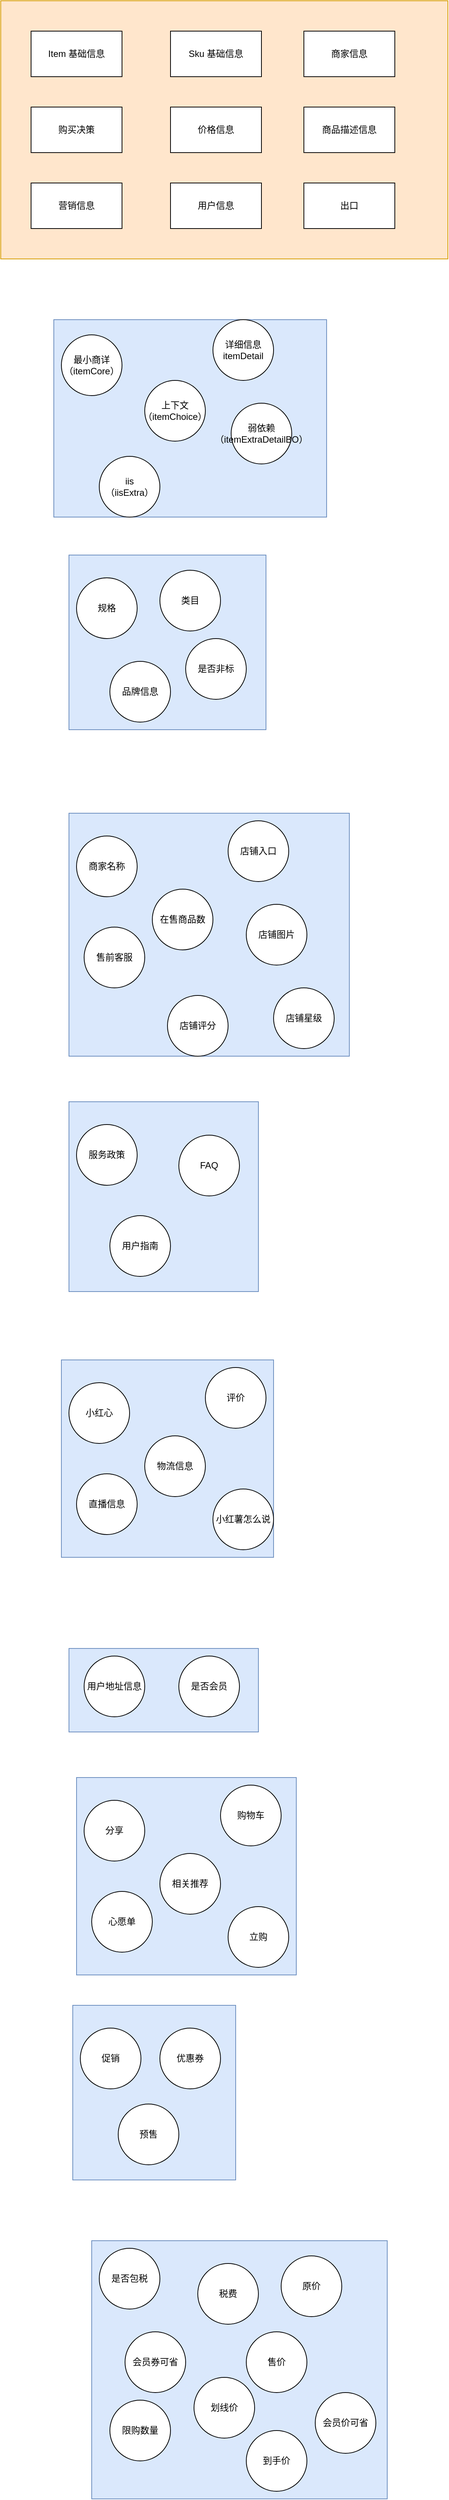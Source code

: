 <mxfile version="21.1.8" type="github">
  <diagram name="第 1 页" id="hnl4zTZP_lf2N3aM8Mw6">
    <mxGraphModel dx="1434" dy="764" grid="1" gridSize="10" guides="1" tooltips="1" connect="1" arrows="1" fold="1" page="1" pageScale="1" pageWidth="827" pageHeight="1169" math="0" shadow="0">
      <root>
        <mxCell id="0" />
        <mxCell id="1" parent="0" />
        <mxCell id="sjH3Df5aru3JqIkvI1at-2" value="" style="rounded=0;whiteSpace=wrap;html=1;fillColor=#ffe6cc;strokeColor=#d79b00;" parent="1" vertex="1">
          <mxGeometry x="70" y="260" width="590" height="340" as="geometry" />
        </mxCell>
        <mxCell id="sjH3Df5aru3JqIkvI1at-3" value="Item 基础信息" style="rounded=0;whiteSpace=wrap;html=1;" parent="1" vertex="1">
          <mxGeometry x="110" y="300" width="120" height="60" as="geometry" />
        </mxCell>
        <mxCell id="sjH3Df5aru3JqIkvI1at-4" value="Sku 基础信息" style="rounded=0;whiteSpace=wrap;html=1;" parent="1" vertex="1">
          <mxGeometry x="294" y="300" width="120" height="60" as="geometry" />
        </mxCell>
        <mxCell id="sjH3Df5aru3JqIkvI1at-5" value="商家信息" style="rounded=0;whiteSpace=wrap;html=1;" parent="1" vertex="1">
          <mxGeometry x="470" y="300" width="120" height="60" as="geometry" />
        </mxCell>
        <mxCell id="sjH3Df5aru3JqIkvI1at-6" value="商品描述信息" style="rounded=0;whiteSpace=wrap;html=1;" parent="1" vertex="1">
          <mxGeometry x="470" y="400" width="120" height="60" as="geometry" />
        </mxCell>
        <mxCell id="sjH3Df5aru3JqIkvI1at-7" value="购买决策" style="rounded=0;whiteSpace=wrap;html=1;" parent="1" vertex="1">
          <mxGeometry x="110" y="400" width="120" height="60" as="geometry" />
        </mxCell>
        <mxCell id="sjH3Df5aru3JqIkvI1at-8" value="价格信息" style="rounded=0;whiteSpace=wrap;html=1;" parent="1" vertex="1">
          <mxGeometry x="294" y="400" width="120" height="60" as="geometry" />
        </mxCell>
        <mxCell id="sjH3Df5aru3JqIkvI1at-9" value="出口" style="rounded=0;whiteSpace=wrap;html=1;" parent="1" vertex="1">
          <mxGeometry x="470" y="500" width="120" height="60" as="geometry" />
        </mxCell>
        <mxCell id="sjH3Df5aru3JqIkvI1at-10" value="营销信息" style="rounded=0;whiteSpace=wrap;html=1;" parent="1" vertex="1">
          <mxGeometry x="110" y="500" width="120" height="60" as="geometry" />
        </mxCell>
        <mxCell id="sjH3Df5aru3JqIkvI1at-11" value="用户信息" style="rounded=0;whiteSpace=wrap;html=1;" parent="1" vertex="1">
          <mxGeometry x="294" y="500" width="120" height="60" as="geometry" />
        </mxCell>
        <mxCell id="ehDuROQOGg_QTdkmSs0q-1" value="" style="rounded=0;whiteSpace=wrap;html=1;fillColor=#dae8fc;strokeColor=#6c8ebf;" vertex="1" parent="1">
          <mxGeometry x="140" y="680" width="360" height="260" as="geometry" />
        </mxCell>
        <mxCell id="ehDuROQOGg_QTdkmSs0q-2" value="最小商详&lt;br&gt;（itemCore）" style="ellipse;whiteSpace=wrap;html=1;aspect=fixed;" vertex="1" parent="1">
          <mxGeometry x="150" y="700" width="80" height="80" as="geometry" />
        </mxCell>
        <mxCell id="ehDuROQOGg_QTdkmSs0q-3" value="上下文&lt;br&gt;（itemChoice）" style="ellipse;whiteSpace=wrap;html=1;aspect=fixed;" vertex="1" parent="1">
          <mxGeometry x="260" y="760" width="80" height="80" as="geometry" />
        </mxCell>
        <mxCell id="ehDuROQOGg_QTdkmSs0q-4" value="详细信息&lt;br&gt;itemDetail" style="ellipse;whiteSpace=wrap;html=1;aspect=fixed;" vertex="1" parent="1">
          <mxGeometry x="350" y="680" width="80" height="80" as="geometry" />
        </mxCell>
        <mxCell id="ehDuROQOGg_QTdkmSs0q-5" value="弱依赖&lt;br&gt;（itemExtraDetailBO）" style="ellipse;whiteSpace=wrap;html=1;aspect=fixed;" vertex="1" parent="1">
          <mxGeometry x="374" y="790" width="80" height="80" as="geometry" />
        </mxCell>
        <mxCell id="ehDuROQOGg_QTdkmSs0q-6" value="iis&lt;br&gt;（iisExtra）" style="ellipse;whiteSpace=wrap;html=1;aspect=fixed;" vertex="1" parent="1">
          <mxGeometry x="200" y="860" width="80" height="80" as="geometry" />
        </mxCell>
        <mxCell id="ehDuROQOGg_QTdkmSs0q-7" value="" style="rounded=0;whiteSpace=wrap;html=1;fillColor=#dae8fc;strokeColor=#6c8ebf;" vertex="1" parent="1">
          <mxGeometry x="160" y="990" width="260" height="230" as="geometry" />
        </mxCell>
        <mxCell id="ehDuROQOGg_QTdkmSs0q-8" value="规格" style="ellipse;whiteSpace=wrap;html=1;aspect=fixed;" vertex="1" parent="1">
          <mxGeometry x="170" y="1020" width="80" height="80" as="geometry" />
        </mxCell>
        <mxCell id="ehDuROQOGg_QTdkmSs0q-9" value="类目" style="ellipse;whiteSpace=wrap;html=1;aspect=fixed;" vertex="1" parent="1">
          <mxGeometry x="280" y="1010" width="80" height="80" as="geometry" />
        </mxCell>
        <mxCell id="ehDuROQOGg_QTdkmSs0q-10" value="是否非标" style="ellipse;whiteSpace=wrap;html=1;aspect=fixed;" vertex="1" parent="1">
          <mxGeometry x="314" y="1100" width="80" height="80" as="geometry" />
        </mxCell>
        <mxCell id="ehDuROQOGg_QTdkmSs0q-11" value="品牌信息" style="ellipse;whiteSpace=wrap;html=1;aspect=fixed;" vertex="1" parent="1">
          <mxGeometry x="214" y="1130" width="80" height="80" as="geometry" />
        </mxCell>
        <mxCell id="ehDuROQOGg_QTdkmSs0q-13" value="" style="rounded=0;whiteSpace=wrap;html=1;fillColor=#dae8fc;strokeColor=#6c8ebf;" vertex="1" parent="1">
          <mxGeometry x="160" y="1330" width="370" height="320" as="geometry" />
        </mxCell>
        <mxCell id="ehDuROQOGg_QTdkmSs0q-14" value="商家名称" style="ellipse;whiteSpace=wrap;html=1;aspect=fixed;" vertex="1" parent="1">
          <mxGeometry x="170" y="1360" width="80" height="80" as="geometry" />
        </mxCell>
        <mxCell id="ehDuROQOGg_QTdkmSs0q-16" value="店铺入口" style="ellipse;whiteSpace=wrap;html=1;aspect=fixed;" vertex="1" parent="1">
          <mxGeometry x="370" y="1340" width="80" height="80" as="geometry" />
        </mxCell>
        <mxCell id="ehDuROQOGg_QTdkmSs0q-17" value="店铺图片" style="ellipse;whiteSpace=wrap;html=1;aspect=fixed;" vertex="1" parent="1">
          <mxGeometry x="394" y="1450" width="80" height="80" as="geometry" />
        </mxCell>
        <mxCell id="ehDuROQOGg_QTdkmSs0q-18" value="售前客服" style="ellipse;whiteSpace=wrap;html=1;aspect=fixed;" vertex="1" parent="1">
          <mxGeometry x="180" y="1480" width="80" height="80" as="geometry" />
        </mxCell>
        <mxCell id="ehDuROQOGg_QTdkmSs0q-19" value="在售商品数" style="ellipse;whiteSpace=wrap;html=1;aspect=fixed;" vertex="1" parent="1">
          <mxGeometry x="270" y="1430" width="80" height="80" as="geometry" />
        </mxCell>
        <mxCell id="ehDuROQOGg_QTdkmSs0q-20" value="店铺评分" style="ellipse;whiteSpace=wrap;html=1;aspect=fixed;" vertex="1" parent="1">
          <mxGeometry x="290" y="1570" width="80" height="80" as="geometry" />
        </mxCell>
        <mxCell id="ehDuROQOGg_QTdkmSs0q-21" value="店铺星级" style="ellipse;whiteSpace=wrap;html=1;aspect=fixed;" vertex="1" parent="1">
          <mxGeometry x="430" y="1560" width="80" height="80" as="geometry" />
        </mxCell>
        <mxCell id="ehDuROQOGg_QTdkmSs0q-32" value="" style="rounded=0;whiteSpace=wrap;html=1;fillColor=#dae8fc;strokeColor=#6c8ebf;" vertex="1" parent="1">
          <mxGeometry x="160" y="1710" width="250" height="250" as="geometry" />
        </mxCell>
        <mxCell id="ehDuROQOGg_QTdkmSs0q-33" value="服务政策" style="ellipse;whiteSpace=wrap;html=1;aspect=fixed;" vertex="1" parent="1">
          <mxGeometry x="170" y="1740" width="80" height="80" as="geometry" />
        </mxCell>
        <mxCell id="ehDuROQOGg_QTdkmSs0q-34" value="FAQ" style="ellipse;whiteSpace=wrap;html=1;aspect=fixed;" vertex="1" parent="1">
          <mxGeometry x="305" y="1754" width="80" height="80" as="geometry" />
        </mxCell>
        <mxCell id="ehDuROQOGg_QTdkmSs0q-41" value="用户指南" style="ellipse;whiteSpace=wrap;html=1;aspect=fixed;" vertex="1" parent="1">
          <mxGeometry x="214" y="1860" width="80" height="80" as="geometry" />
        </mxCell>
        <mxCell id="ehDuROQOGg_QTdkmSs0q-42" value="" style="rounded=0;whiteSpace=wrap;html=1;fillColor=#dae8fc;strokeColor=#6c8ebf;" vertex="1" parent="1">
          <mxGeometry x="150" y="2050" width="280" height="260" as="geometry" />
        </mxCell>
        <mxCell id="ehDuROQOGg_QTdkmSs0q-43" value="小红心" style="ellipse;whiteSpace=wrap;html=1;aspect=fixed;" vertex="1" parent="1">
          <mxGeometry x="160" y="2080" width="80" height="80" as="geometry" />
        </mxCell>
        <mxCell id="ehDuROQOGg_QTdkmSs0q-44" value="评价" style="ellipse;whiteSpace=wrap;html=1;aspect=fixed;" vertex="1" parent="1">
          <mxGeometry x="340" y="2060" width="80" height="80" as="geometry" />
        </mxCell>
        <mxCell id="ehDuROQOGg_QTdkmSs0q-45" value="小红薯怎么说" style="ellipse;whiteSpace=wrap;html=1;aspect=fixed;" vertex="1" parent="1">
          <mxGeometry x="350" y="2220" width="80" height="80" as="geometry" />
        </mxCell>
        <mxCell id="ehDuROQOGg_QTdkmSs0q-46" value="直播信息" style="ellipse;whiteSpace=wrap;html=1;aspect=fixed;" vertex="1" parent="1">
          <mxGeometry x="170" y="2200" width="80" height="80" as="geometry" />
        </mxCell>
        <mxCell id="ehDuROQOGg_QTdkmSs0q-47" value="物流信息" style="ellipse;whiteSpace=wrap;html=1;aspect=fixed;" vertex="1" parent="1">
          <mxGeometry x="260" y="2150" width="80" height="80" as="geometry" />
        </mxCell>
        <mxCell id="ehDuROQOGg_QTdkmSs0q-50" value="" style="rounded=0;whiteSpace=wrap;html=1;fillColor=#dae8fc;strokeColor=#6c8ebf;" vertex="1" parent="1">
          <mxGeometry x="160" y="2430" width="250" height="110" as="geometry" />
        </mxCell>
        <mxCell id="ehDuROQOGg_QTdkmSs0q-51" value="用户地址信息" style="ellipse;whiteSpace=wrap;html=1;aspect=fixed;" vertex="1" parent="1">
          <mxGeometry x="180" y="2440" width="80" height="80" as="geometry" />
        </mxCell>
        <mxCell id="ehDuROQOGg_QTdkmSs0q-52" value="是否会员" style="ellipse;whiteSpace=wrap;html=1;aspect=fixed;" vertex="1" parent="1">
          <mxGeometry x="305" y="2440" width="80" height="80" as="geometry" />
        </mxCell>
        <mxCell id="ehDuROQOGg_QTdkmSs0q-53" value="" style="rounded=0;whiteSpace=wrap;html=1;fillColor=#dae8fc;strokeColor=#6c8ebf;" vertex="1" parent="1">
          <mxGeometry x="170" y="2600" width="290" height="260" as="geometry" />
        </mxCell>
        <mxCell id="ehDuROQOGg_QTdkmSs0q-54" value="分享" style="ellipse;whiteSpace=wrap;html=1;aspect=fixed;" vertex="1" parent="1">
          <mxGeometry x="180" y="2630" width="80" height="80" as="geometry" />
        </mxCell>
        <mxCell id="ehDuROQOGg_QTdkmSs0q-55" value="购物车" style="ellipse;whiteSpace=wrap;html=1;aspect=fixed;" vertex="1" parent="1">
          <mxGeometry x="360" y="2610" width="80" height="80" as="geometry" />
        </mxCell>
        <mxCell id="ehDuROQOGg_QTdkmSs0q-56" value="立购" style="ellipse;whiteSpace=wrap;html=1;aspect=fixed;" vertex="1" parent="1">
          <mxGeometry x="370" y="2770" width="80" height="80" as="geometry" />
        </mxCell>
        <mxCell id="ehDuROQOGg_QTdkmSs0q-57" value="心愿单" style="ellipse;whiteSpace=wrap;html=1;aspect=fixed;" vertex="1" parent="1">
          <mxGeometry x="190" y="2750" width="80" height="80" as="geometry" />
        </mxCell>
        <mxCell id="ehDuROQOGg_QTdkmSs0q-58" value="相关推荐" style="ellipse;whiteSpace=wrap;html=1;aspect=fixed;" vertex="1" parent="1">
          <mxGeometry x="280" y="2700" width="80" height="80" as="geometry" />
        </mxCell>
        <mxCell id="ehDuROQOGg_QTdkmSs0q-59" value="" style="rounded=0;whiteSpace=wrap;html=1;fillColor=#dae8fc;strokeColor=#6c8ebf;" vertex="1" parent="1">
          <mxGeometry x="165" y="2900" width="215" height="230" as="geometry" />
        </mxCell>
        <mxCell id="ehDuROQOGg_QTdkmSs0q-60" value="促销" style="ellipse;whiteSpace=wrap;html=1;aspect=fixed;" vertex="1" parent="1">
          <mxGeometry x="175" y="2930" width="80" height="80" as="geometry" />
        </mxCell>
        <mxCell id="ehDuROQOGg_QTdkmSs0q-61" value="优惠券" style="ellipse;whiteSpace=wrap;html=1;aspect=fixed;" vertex="1" parent="1">
          <mxGeometry x="280" y="2930" width="80" height="80" as="geometry" />
        </mxCell>
        <mxCell id="ehDuROQOGg_QTdkmSs0q-64" value="预售" style="ellipse;whiteSpace=wrap;html=1;aspect=fixed;" vertex="1" parent="1">
          <mxGeometry x="225" y="3030" width="80" height="80" as="geometry" />
        </mxCell>
        <mxCell id="ehDuROQOGg_QTdkmSs0q-65" value="" style="rounded=0;whiteSpace=wrap;html=1;fillColor=#dae8fc;strokeColor=#6c8ebf;" vertex="1" parent="1">
          <mxGeometry x="190" y="3210" width="390" height="340" as="geometry" />
        </mxCell>
        <mxCell id="ehDuROQOGg_QTdkmSs0q-66" value="是否包税" style="ellipse;whiteSpace=wrap;html=1;aspect=fixed;" vertex="1" parent="1">
          <mxGeometry x="200" y="3220" width="80" height="80" as="geometry" />
        </mxCell>
        <mxCell id="ehDuROQOGg_QTdkmSs0q-67" value="税费" style="ellipse;whiteSpace=wrap;html=1;aspect=fixed;" vertex="1" parent="1">
          <mxGeometry x="330" y="3240" width="80" height="80" as="geometry" />
        </mxCell>
        <mxCell id="ehDuROQOGg_QTdkmSs0q-68" value="原价" style="ellipse;whiteSpace=wrap;html=1;aspect=fixed;" vertex="1" parent="1">
          <mxGeometry x="440" y="3230" width="80" height="80" as="geometry" />
        </mxCell>
        <mxCell id="ehDuROQOGg_QTdkmSs0q-69" value="会员价可省" style="ellipse;whiteSpace=wrap;html=1;aspect=fixed;" vertex="1" parent="1">
          <mxGeometry x="485" y="3410" width="80" height="80" as="geometry" />
        </mxCell>
        <mxCell id="ehDuROQOGg_QTdkmSs0q-70" value="会员券可省" style="ellipse;whiteSpace=wrap;html=1;aspect=fixed;" vertex="1" parent="1">
          <mxGeometry x="234" y="3330" width="80" height="80" as="geometry" />
        </mxCell>
        <mxCell id="ehDuROQOGg_QTdkmSs0q-71" value="划线价" style="ellipse;whiteSpace=wrap;html=1;aspect=fixed;" vertex="1" parent="1">
          <mxGeometry x="325" y="3390" width="80" height="80" as="geometry" />
        </mxCell>
        <mxCell id="ehDuROQOGg_QTdkmSs0q-72" value="售价" style="ellipse;whiteSpace=wrap;html=1;aspect=fixed;" vertex="1" parent="1">
          <mxGeometry x="394" y="3330" width="80" height="80" as="geometry" />
        </mxCell>
        <mxCell id="ehDuROQOGg_QTdkmSs0q-73" value="到手价" style="ellipse;whiteSpace=wrap;html=1;aspect=fixed;" vertex="1" parent="1">
          <mxGeometry x="394" y="3460" width="80" height="80" as="geometry" />
        </mxCell>
        <mxCell id="ehDuROQOGg_QTdkmSs0q-74" value="限购数量" style="ellipse;whiteSpace=wrap;html=1;aspect=fixed;" vertex="1" parent="1">
          <mxGeometry x="214" y="3420" width="80" height="80" as="geometry" />
        </mxCell>
      </root>
    </mxGraphModel>
  </diagram>
</mxfile>

